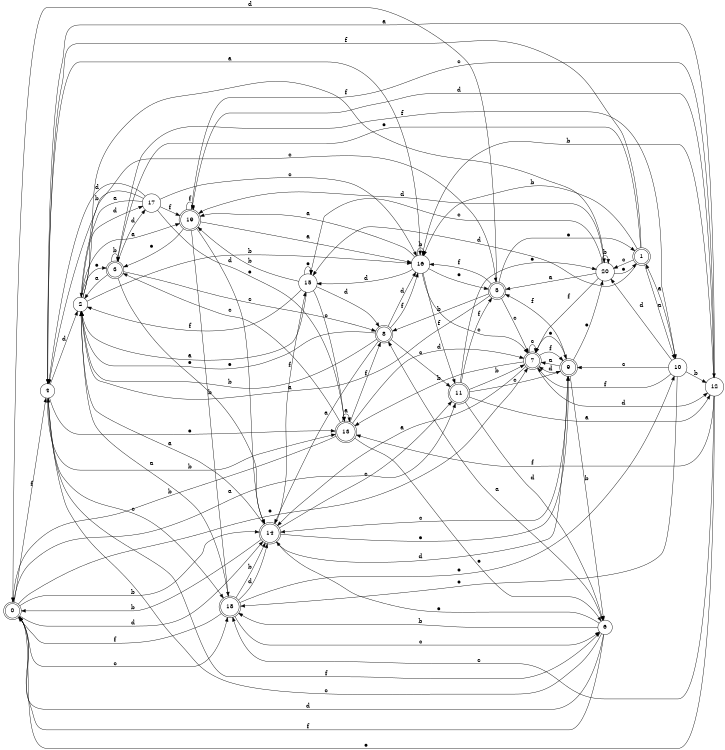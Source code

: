 digraph n17_4 {
__start0 [label="" shape="none"];

rankdir=LR;
size="8,5";

s0 [style="rounded,filled", color="black", fillcolor="white" shape="doublecircle", label="0"];
s1 [style="rounded,filled", color="black", fillcolor="white" shape="doublecircle", label="1"];
s2 [style="filled", color="black", fillcolor="white" shape="circle", label="2"];
s3 [style="rounded,filled", color="black", fillcolor="white" shape="doublecircle", label="3"];
s4 [style="filled", color="black", fillcolor="white" shape="circle", label="4"];
s5 [style="rounded,filled", color="black", fillcolor="white" shape="doublecircle", label="5"];
s6 [style="filled", color="black", fillcolor="white" shape="circle", label="6"];
s7 [style="rounded,filled", color="black", fillcolor="white" shape="doublecircle", label="7"];
s8 [style="rounded,filled", color="black", fillcolor="white" shape="doublecircle", label="8"];
s9 [style="rounded,filled", color="black", fillcolor="white" shape="doublecircle", label="9"];
s10 [style="filled", color="black", fillcolor="white" shape="circle", label="10"];
s11 [style="rounded,filled", color="black", fillcolor="white" shape="doublecircle", label="11"];
s12 [style="filled", color="black", fillcolor="white" shape="circle", label="12"];
s13 [style="rounded,filled", color="black", fillcolor="white" shape="doublecircle", label="13"];
s14 [style="rounded,filled", color="black", fillcolor="white" shape="doublecircle", label="14"];
s15 [style="filled", color="black", fillcolor="white" shape="circle", label="15"];
s16 [style="filled", color="black", fillcolor="white" shape="circle", label="16"];
s17 [style="filled", color="black", fillcolor="white" shape="circle", label="17"];
s18 [style="rounded,filled", color="black", fillcolor="white" shape="doublecircle", label="18"];
s19 [style="rounded,filled", color="black", fillcolor="white" shape="doublecircle", label="19"];
s20 [style="filled", color="black", fillcolor="white" shape="circle", label="20"];
s0 -> s11 [label="a"];
s0 -> s14 [label="b"];
s0 -> s18 [label="c"];
s0 -> s14 [label="d"];
s0 -> s7 [label="e"];
s0 -> s4 [label="f"];
s1 -> s10 [label="a"];
s1 -> s16 [label="b"];
s1 -> s20 [label="c"];
s1 -> s15 [label="d"];
s1 -> s3 [label="e"];
s1 -> s4 [label="f"];
s2 -> s19 [label="a"];
s2 -> s16 [label="b"];
s2 -> s5 [label="c"];
s2 -> s17 [label="d"];
s2 -> s3 [label="e"];
s2 -> s20 [label="f"];
s3 -> s2 [label="a"];
s3 -> s3 [label="b"];
s3 -> s8 [label="c"];
s3 -> s17 [label="d"];
s3 -> s14 [label="e"];
s3 -> s10 [label="f"];
s4 -> s16 [label="a"];
s4 -> s13 [label="b"];
s4 -> s18 [label="c"];
s4 -> s2 [label="d"];
s4 -> s13 [label="e"];
s4 -> s6 [label="f"];
s5 -> s2 [label="a"];
s5 -> s8 [label="b"];
s5 -> s7 [label="c"];
s5 -> s0 [label="d"];
s5 -> s1 [label="e"];
s5 -> s16 [label="f"];
s6 -> s8 [label="a"];
s6 -> s18 [label="b"];
s6 -> s4 [label="c"];
s6 -> s0 [label="d"];
s6 -> s14 [label="e"];
s6 -> s0 [label="f"];
s7 -> s14 [label="a"];
s7 -> s13 [label="b"];
s7 -> s7 [label="c"];
s7 -> s12 [label="d"];
s7 -> s9 [label="e"];
s7 -> s9 [label="f"];
s8 -> s14 [label="a"];
s8 -> s2 [label="b"];
s8 -> s11 [label="c"];
s8 -> s16 [label="d"];
s8 -> s2 [label="e"];
s8 -> s16 [label="f"];
s9 -> s7 [label="a"];
s9 -> s6 [label="b"];
s9 -> s14 [label="c"];
s9 -> s7 [label="d"];
s9 -> s20 [label="e"];
s9 -> s5 [label="f"];
s10 -> s1 [label="a"];
s10 -> s12 [label="b"];
s10 -> s9 [label="c"];
s10 -> s20 [label="d"];
s10 -> s18 [label="e"];
s10 -> s7 [label="f"];
s11 -> s12 [label="a"];
s11 -> s7 [label="b"];
s11 -> s9 [label="c"];
s11 -> s6 [label="d"];
s11 -> s20 [label="e"];
s11 -> s5 [label="f"];
s12 -> s4 [label="a"];
s12 -> s16 [label="b"];
s12 -> s18 [label="c"];
s12 -> s19 [label="d"];
s12 -> s0 [label="e"];
s12 -> s13 [label="f"];
s13 -> s13 [label="a"];
s13 -> s0 [label="b"];
s13 -> s3 [label="c"];
s13 -> s7 [label="d"];
s13 -> s6 [label="e"];
s13 -> s8 [label="f"];
s14 -> s2 [label="a"];
s14 -> s0 [label="b"];
s14 -> s11 [label="c"];
s14 -> s9 [label="d"];
s14 -> s9 [label="e"];
s14 -> s15 [label="f"];
s15 -> s2 [label="a"];
s15 -> s19 [label="b"];
s15 -> s13 [label="c"];
s15 -> s8 [label="d"];
s15 -> s15 [label="e"];
s15 -> s2 [label="f"];
s16 -> s19 [label="a"];
s16 -> s16 [label="b"];
s16 -> s7 [label="c"];
s16 -> s15 [label="d"];
s16 -> s5 [label="e"];
s16 -> s11 [label="f"];
s17 -> s2 [label="a"];
s17 -> s4 [label="b"];
s17 -> s16 [label="c"];
s17 -> s4 [label="d"];
s17 -> s13 [label="e"];
s17 -> s19 [label="f"];
s18 -> s2 [label="a"];
s18 -> s14 [label="b"];
s18 -> s6 [label="c"];
s18 -> s14 [label="d"];
s18 -> s10 [label="e"];
s18 -> s0 [label="f"];
s19 -> s16 [label="a"];
s19 -> s18 [label="b"];
s19 -> s12 [label="c"];
s19 -> s14 [label="d"];
s19 -> s3 [label="e"];
s19 -> s19 [label="f"];
s20 -> s5 [label="a"];
s20 -> s20 [label="b"];
s20 -> s15 [label="c"];
s20 -> s19 [label="d"];
s20 -> s1 [label="e"];
s20 -> s7 [label="f"];

}